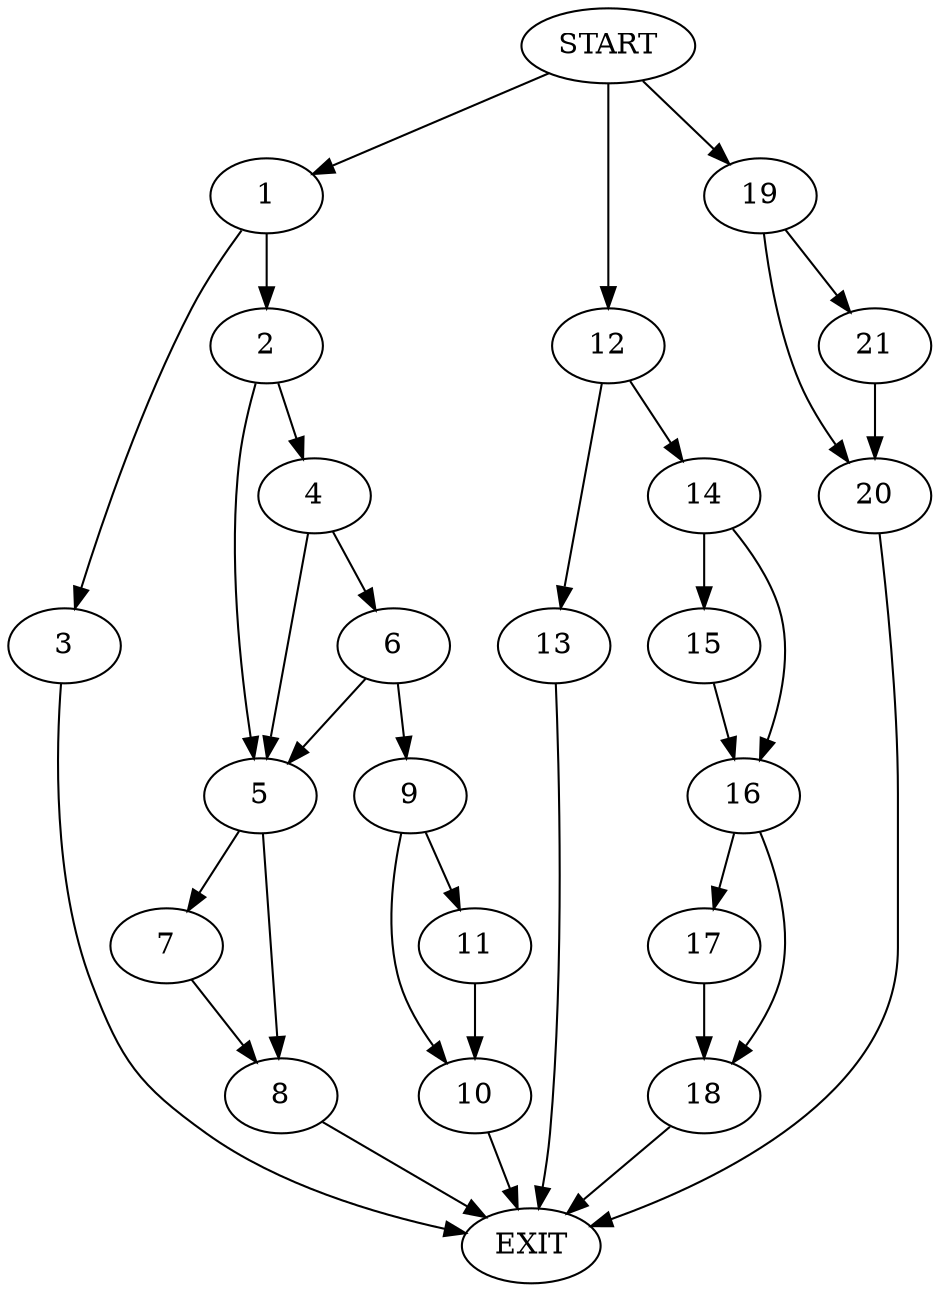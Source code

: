 digraph {
0 [label="START"]
22 [label="EXIT"]
0 -> 1
1 -> 2
1 -> 3
2 -> 4
2 -> 5
3 -> 22
4 -> 6
4 -> 5
5 -> 7
5 -> 8
6 -> 9
6 -> 5
9 -> 10
9 -> 11
10 -> 22
11 -> 10
7 -> 8
8 -> 22
0 -> 12
12 -> 13
12 -> 14
13 -> 22
14 -> 15
14 -> 16
16 -> 17
16 -> 18
15 -> 16
17 -> 18
18 -> 22
0 -> 19
19 -> 20
19 -> 21
20 -> 22
21 -> 20
}
